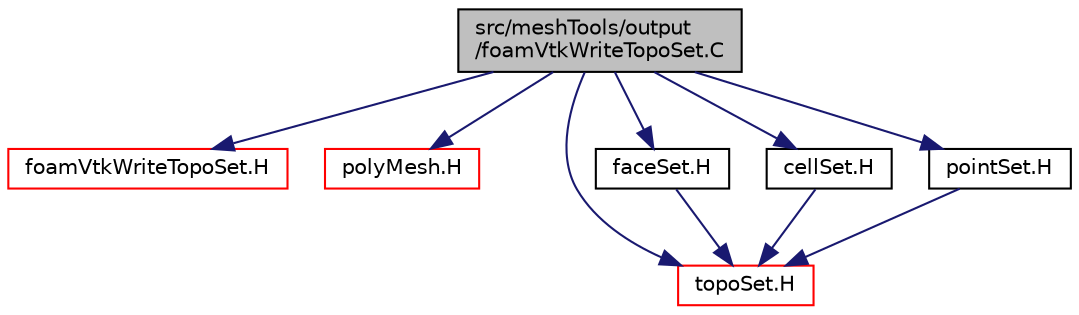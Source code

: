 digraph "src/meshTools/output/foamVtkWriteTopoSet.C"
{
  bgcolor="transparent";
  edge [fontname="Helvetica",fontsize="10",labelfontname="Helvetica",labelfontsize="10"];
  node [fontname="Helvetica",fontsize="10",shape=record];
  Node1 [label="src/meshTools/output\l/foamVtkWriteTopoSet.C",height=0.2,width=0.4,color="black", fillcolor="grey75", style="filled" fontcolor="black"];
  Node1 -> Node2 [color="midnightblue",fontsize="10",style="solid",fontname="Helvetica"];
  Node2 [label="foamVtkWriteTopoSet.H",height=0.2,width=0.4,color="red",URL="$foamVtkWriteTopoSet_8H.html",tooltip="Write topoSet in VTK format. "];
  Node1 -> Node3 [color="midnightblue",fontsize="10",style="solid",fontname="Helvetica"];
  Node3 [label="polyMesh.H",height=0.2,width=0.4,color="red",URL="$polyMesh_8H.html"];
  Node1 -> Node4 [color="midnightblue",fontsize="10",style="solid",fontname="Helvetica"];
  Node4 [label="topoSet.H",height=0.2,width=0.4,color="red",URL="$topoSet_8H.html"];
  Node1 -> Node5 [color="midnightblue",fontsize="10",style="solid",fontname="Helvetica"];
  Node5 [label="faceSet.H",height=0.2,width=0.4,color="black",URL="$faceSet_8H.html"];
  Node5 -> Node4 [color="midnightblue",fontsize="10",style="solid",fontname="Helvetica"];
  Node1 -> Node6 [color="midnightblue",fontsize="10",style="solid",fontname="Helvetica"];
  Node6 [label="cellSet.H",height=0.2,width=0.4,color="black",URL="$cellSet_8H.html"];
  Node6 -> Node4 [color="midnightblue",fontsize="10",style="solid",fontname="Helvetica"];
  Node1 -> Node7 [color="midnightblue",fontsize="10",style="solid",fontname="Helvetica"];
  Node7 [label="pointSet.H",height=0.2,width=0.4,color="black",URL="$pointSet_8H.html"];
  Node7 -> Node4 [color="midnightblue",fontsize="10",style="solid",fontname="Helvetica"];
}
